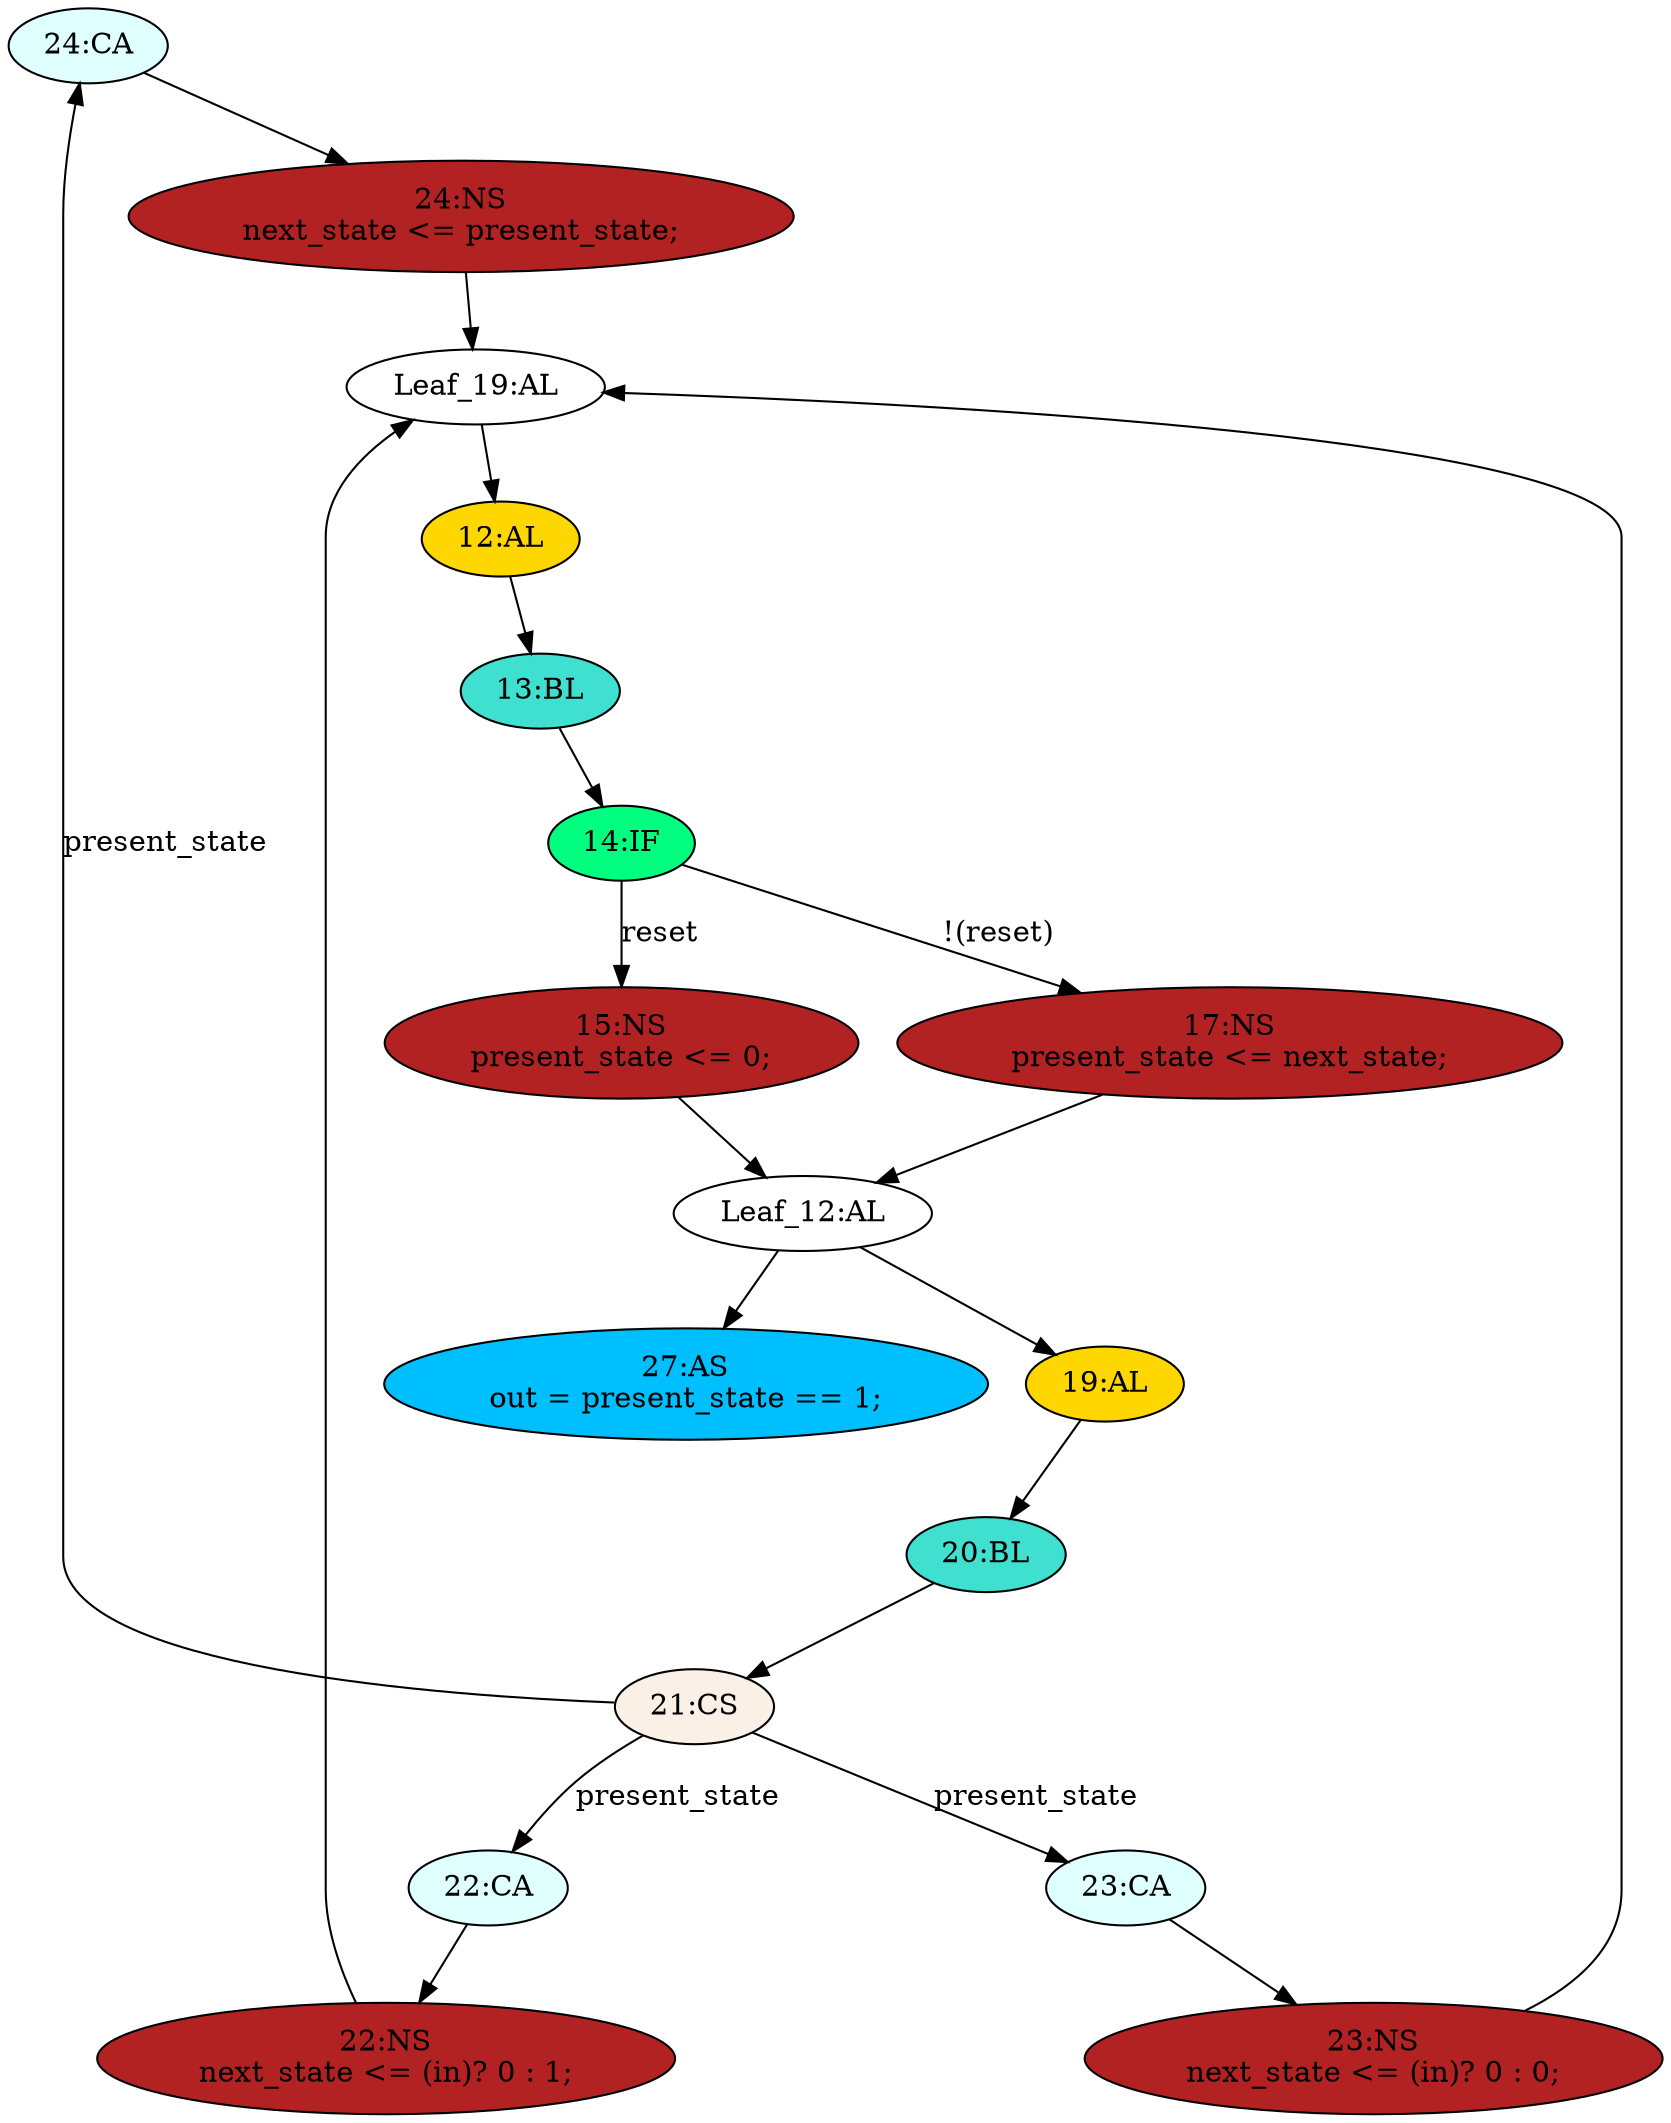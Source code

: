 strict digraph "compose( ,  )" {
	node [label="\N"];
	"24:CA"	[ast="<pyverilog.vparser.ast.Case object at 0x7fc0ef76a1d0>",
		fillcolor=lightcyan,
		label="24:CA",
		statements="[]",
		style=filled,
		typ=Case];
	"24:NS"	[ast="<pyverilog.vparser.ast.NonblockingSubstitution object at 0x7fc0ef76a310>",
		fillcolor=firebrick,
		label="24:NS
next_state <= present_state;",
		statements="[<pyverilog.vparser.ast.NonblockingSubstitution object at 0x7fc0ef76a310>]",
		style=filled,
		typ=NonblockingSubstitution];
	"24:CA" -> "24:NS"	[cond="[]",
		lineno=None];
	"23:NS"	[ast="<pyverilog.vparser.ast.NonblockingSubstitution object at 0x7fc0f3845d10>",
		fillcolor=firebrick,
		label="23:NS
next_state <= (in)? 0 : 0;",
		statements="[<pyverilog.vparser.ast.NonblockingSubstitution object at 0x7fc0f3845d10>]",
		style=filled,
		typ=NonblockingSubstitution];
	"Leaf_19:AL"	[def_var="['next_state']",
		label="Leaf_19:AL"];
	"23:NS" -> "Leaf_19:AL"	[cond="[]",
		lineno=None];
	"20:BL"	[ast="<pyverilog.vparser.ast.Block object at 0x7fc0ef6f1250>",
		fillcolor=turquoise,
		label="20:BL",
		statements="[]",
		style=filled,
		typ=Block];
	"21:CS"	[ast="<pyverilog.vparser.ast.CaseStatement object at 0x7fc0efa5ee50>",
		fillcolor=linen,
		label="21:CS",
		statements="[]",
		style=filled,
		typ=CaseStatement];
	"20:BL" -> "21:CS"	[cond="[]",
		lineno=None];
	"27:AS"	[ast="<pyverilog.vparser.ast.Assign object at 0x7fc0f0fe8ad0>",
		def_var="['out']",
		fillcolor=deepskyblue,
		label="27:AS
out = present_state == 1;",
		statements="[]",
		style=filled,
		typ=Assign,
		use_var="['present_state']"];
	"22:NS"	[ast="<pyverilog.vparser.ast.NonblockingSubstitution object at 0x7fc0ef6e6950>",
		fillcolor=firebrick,
		label="22:NS
next_state <= (in)? 0 : 1;",
		statements="[<pyverilog.vparser.ast.NonblockingSubstitution object at 0x7fc0ef6e6950>]",
		style=filled,
		typ=NonblockingSubstitution];
	"22:NS" -> "Leaf_19:AL"	[cond="[]",
		lineno=None];
	"12:AL"	[ast="<pyverilog.vparser.ast.Always object at 0x7fc0ef6e3110>",
		clk_sens=True,
		fillcolor=gold,
		label="12:AL",
		sens="['clk', 'reset']",
		statements="[]",
		style=filled,
		typ=Always,
		use_var="['reset', 'next_state']"];
	"Leaf_19:AL" -> "12:AL";
	"22:CA"	[ast="<pyverilog.vparser.ast.Case object at 0x7fc0ef6fdd10>",
		fillcolor=lightcyan,
		label="22:CA",
		statements="[]",
		style=filled,
		typ=Case];
	"22:CA" -> "22:NS"	[cond="[]",
		lineno=None];
	"15:NS"	[ast="<pyverilog.vparser.ast.NonblockingSubstitution object at 0x7fc0ef6e3210>",
		fillcolor=firebrick,
		label="15:NS
present_state <= 0;",
		statements="[<pyverilog.vparser.ast.NonblockingSubstitution object at 0x7fc0ef6e3210>]",
		style=filled,
		typ=NonblockingSubstitution];
	"Leaf_12:AL"	[def_var="['present_state']",
		label="Leaf_12:AL"];
	"15:NS" -> "Leaf_12:AL"	[cond="[]",
		lineno=None];
	"13:BL"	[ast="<pyverilog.vparser.ast.Block object at 0x7fc0ef696bd0>",
		fillcolor=turquoise,
		label="13:BL",
		statements="[]",
		style=filled,
		typ=Block];
	"12:AL" -> "13:BL"	[cond="[]",
		lineno=None];
	"24:NS" -> "Leaf_19:AL"	[cond="[]",
		lineno=None];
	"21:CS" -> "24:CA"	[cond="['present_state']",
		label=present_state,
		lineno=21];
	"21:CS" -> "22:CA"	[cond="['present_state']",
		label=present_state,
		lineno=21];
	"23:CA"	[ast="<pyverilog.vparser.ast.Case object at 0x7fc0ef6e6f50>",
		fillcolor=lightcyan,
		label="23:CA",
		statements="[]",
		style=filled,
		typ=Case];
	"21:CS" -> "23:CA"	[cond="['present_state']",
		label=present_state,
		lineno=21];
	"Leaf_12:AL" -> "27:AS";
	"19:AL"	[ast="<pyverilog.vparser.ast.Always object at 0x7fc0ef6f1050>",
		clk_sens=False,
		fillcolor=gold,
		label="19:AL",
		sens="['present_state', 'in']",
		statements="[]",
		style=filled,
		typ=Always,
		use_var="['present_state', 'in']"];
	"Leaf_12:AL" -> "19:AL";
	"14:IF"	[ast="<pyverilog.vparser.ast.IfStatement object at 0x7fc0ef68ee90>",
		fillcolor=springgreen,
		label="14:IF",
		statements="[]",
		style=filled,
		typ=IfStatement];
	"13:BL" -> "14:IF"	[cond="[]",
		lineno=None];
	"19:AL" -> "20:BL"	[cond="[]",
		lineno=None];
	"14:IF" -> "15:NS"	[cond="['reset']",
		label=reset,
		lineno=14];
	"17:NS"	[ast="<pyverilog.vparser.ast.NonblockingSubstitution object at 0x7fc0ef68ebd0>",
		fillcolor=firebrick,
		label="17:NS
present_state <= next_state;",
		statements="[<pyverilog.vparser.ast.NonblockingSubstitution object at 0x7fc0ef68ebd0>]",
		style=filled,
		typ=NonblockingSubstitution];
	"14:IF" -> "17:NS"	[cond="['reset']",
		label="!(reset)",
		lineno=14];
	"23:CA" -> "23:NS"	[cond="[]",
		lineno=None];
	"17:NS" -> "Leaf_12:AL"	[cond="[]",
		lineno=None];
}
